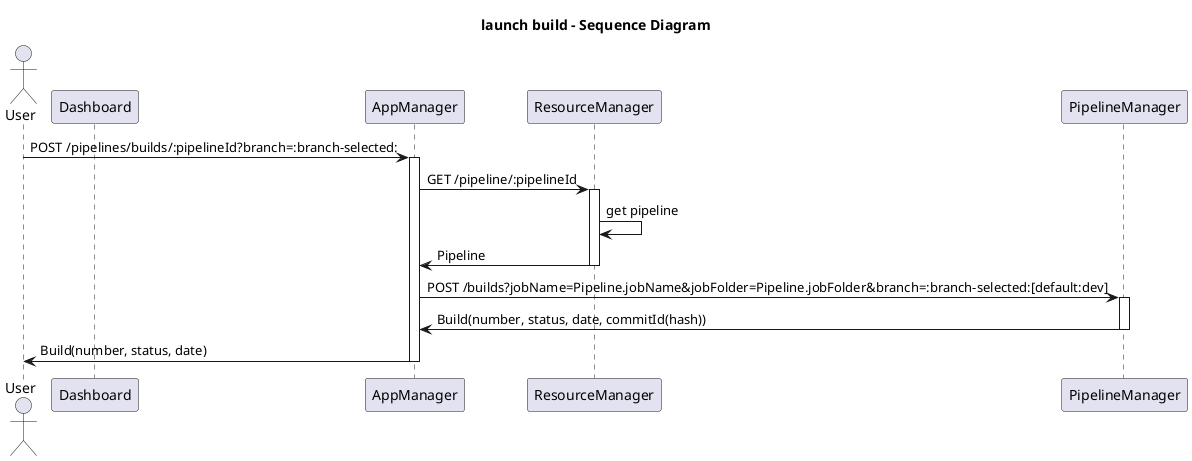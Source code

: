 @startuml
title "launch build - Sequence Diagram"

actor User
'boundary Proxy
participant Dashboard as UI
participant AppManager
participant ResourceManager



User -> AppManager: POST /pipelines/builds/:pipelineId?branch=:branch-selected:
activate AppManager
AppManager -> ResourceManager: GET /pipeline/:pipelineId
activate ResourceManager
ResourceManager -> ResourceManager : get pipeline
AppManager <- ResourceManager : Pipeline
deactivate ResourceManager

AppManager -> PipelineManager: POST /builds?jobName=Pipeline.jobName&jobFolder=Pipeline.jobFolder&branch=:branch-selected:[default:dev]
activate PipelineManager
AppManager <- PipelineManager : Build(number, status, date, commitId(hash))
deactivate PipelineManager
deactivate ResourceManager

User <- AppManager: Build(number, status, date)
deactivate AppManager


deactivate User

@enduml